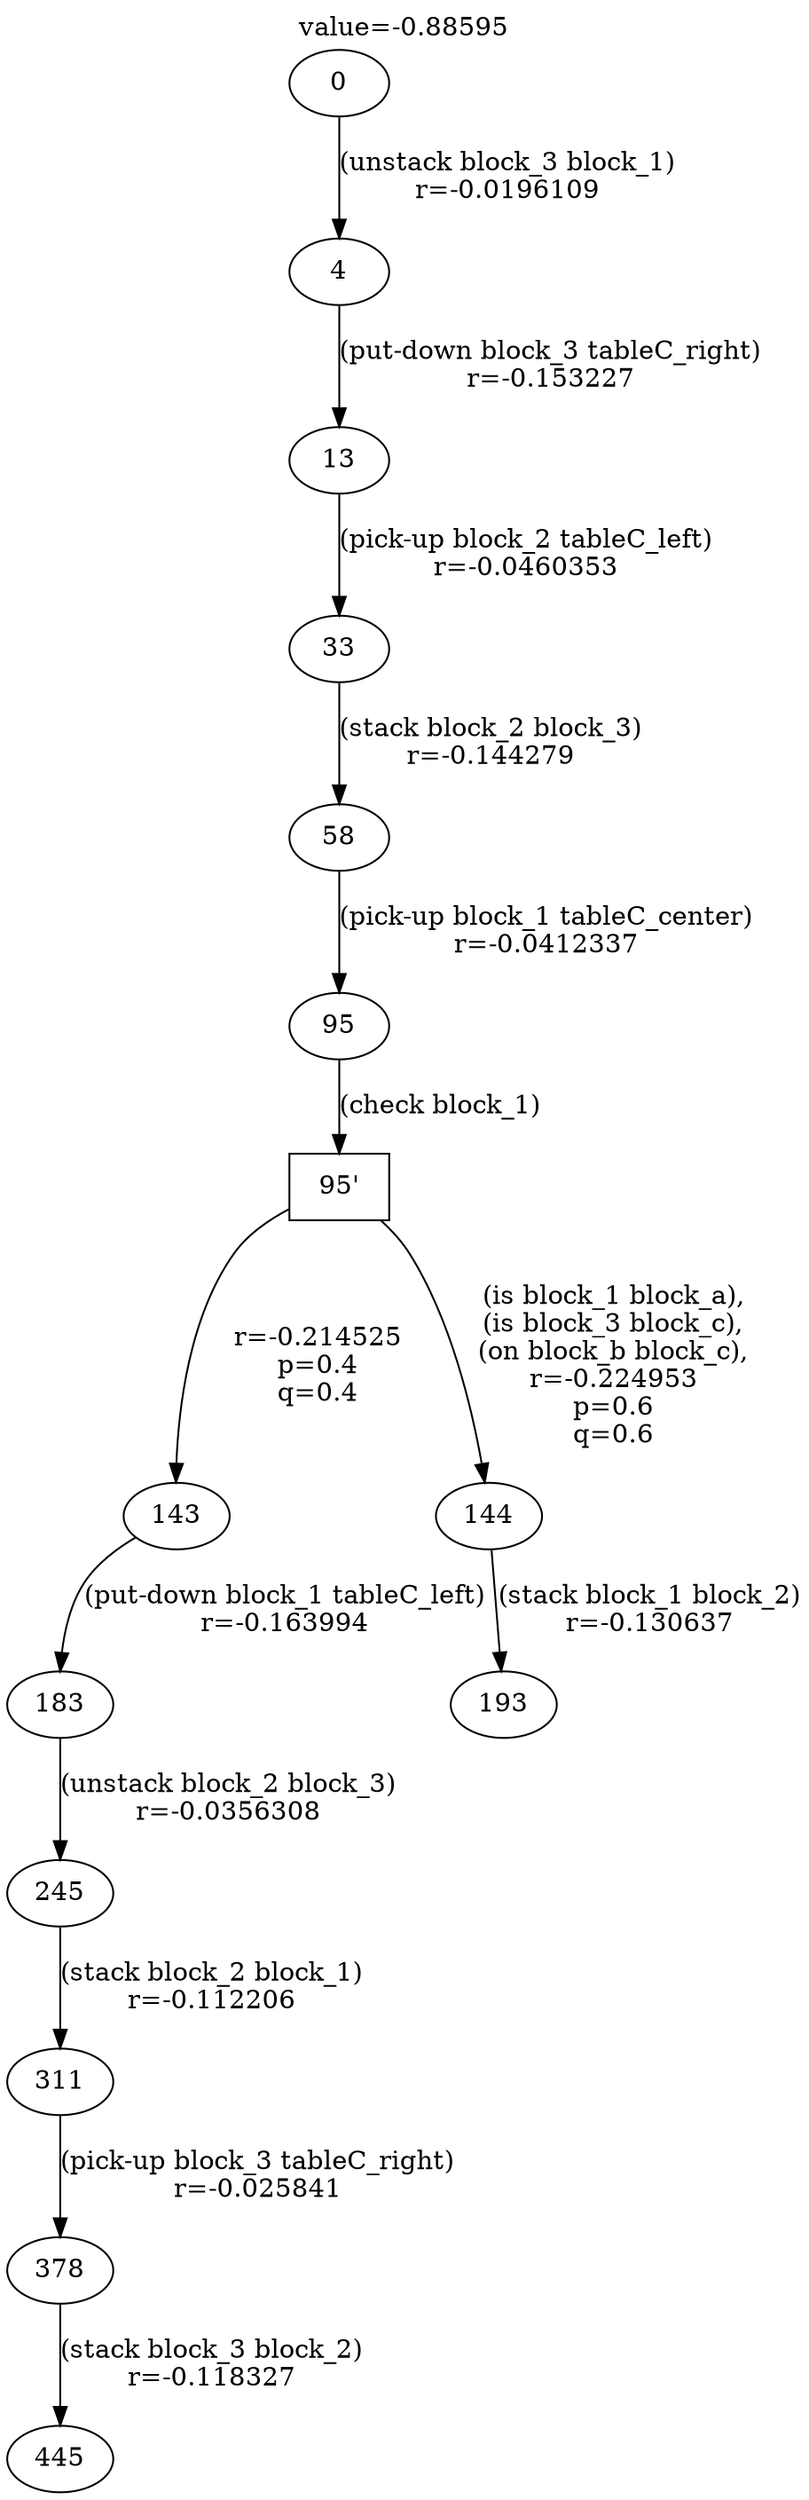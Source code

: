 digraph g{
label="value=-0.88595"
labelloc=top
0->4 [ label="(unstack block_3 block_1)
r=-0.0196109" ];
4->13 [ label="(put-down block_3 tableC_right)
r=-0.153227" ];
13->33 [ label="(pick-up block_2 tableC_left)
r=-0.0460353" ];
33->58 [ label="(stack block_2 block_3)
r=-0.144279" ];
58->95 [ label="(pick-up block_1 tableC_center)
r=-0.0412337" ];
"95'" [ shape=box ] ;
95->"95'" [ label="(check block_1)" ];
"95'"->143 [ label="
r=-0.214525
p=0.4
q=0.4" ];
143->183 [ label="(put-down block_1 tableC_left)
r=-0.163994" ];
183->245 [ label="(unstack block_2 block_3)
r=-0.0356308" ];
245->311 [ label="(stack block_2 block_1)
r=-0.112206" ];
311->378 [ label="(pick-up block_3 tableC_right)
r=-0.025841" ];
378->445 [ label="(stack block_3 block_2)
r=-0.118327" ];
"95'"->144 [ label="
(is block_1 block_a),
(is block_3 block_c),
(on block_b block_c),
r=-0.224953
p=0.6
q=0.6" ];
144->193 [ label="(stack block_1 block_2)
r=-0.130637" ];
}
